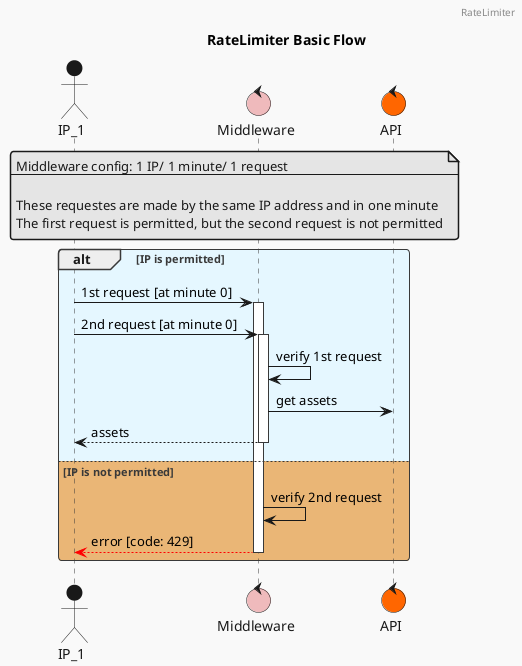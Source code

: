 @startuml ratelimiter

header RateLimiter
!theme mars
!pragma teoz true

title RateLimiter Basic Flow

actor IP_1 as c
control Middleware as m
control API as api #ff6600
note over c, api: Middleware config: 1 IP/ 1 minute/ 1 request \n--\n\nThese requestes are made by the same IP address and in one minute \nThe first request is permitted, but the second request is not permitted


alt #e5f7ff IP is permitted
c -> m++: 1st request [at minute 0]
c -> m++: 2nd request [at minute 0]
m -> m: verify 1st request
m -> api: get assets
return assets
else #eab676 IP is not permitted

m -> m: verify 2nd request
return #red error [code: 429]
end

newpage
